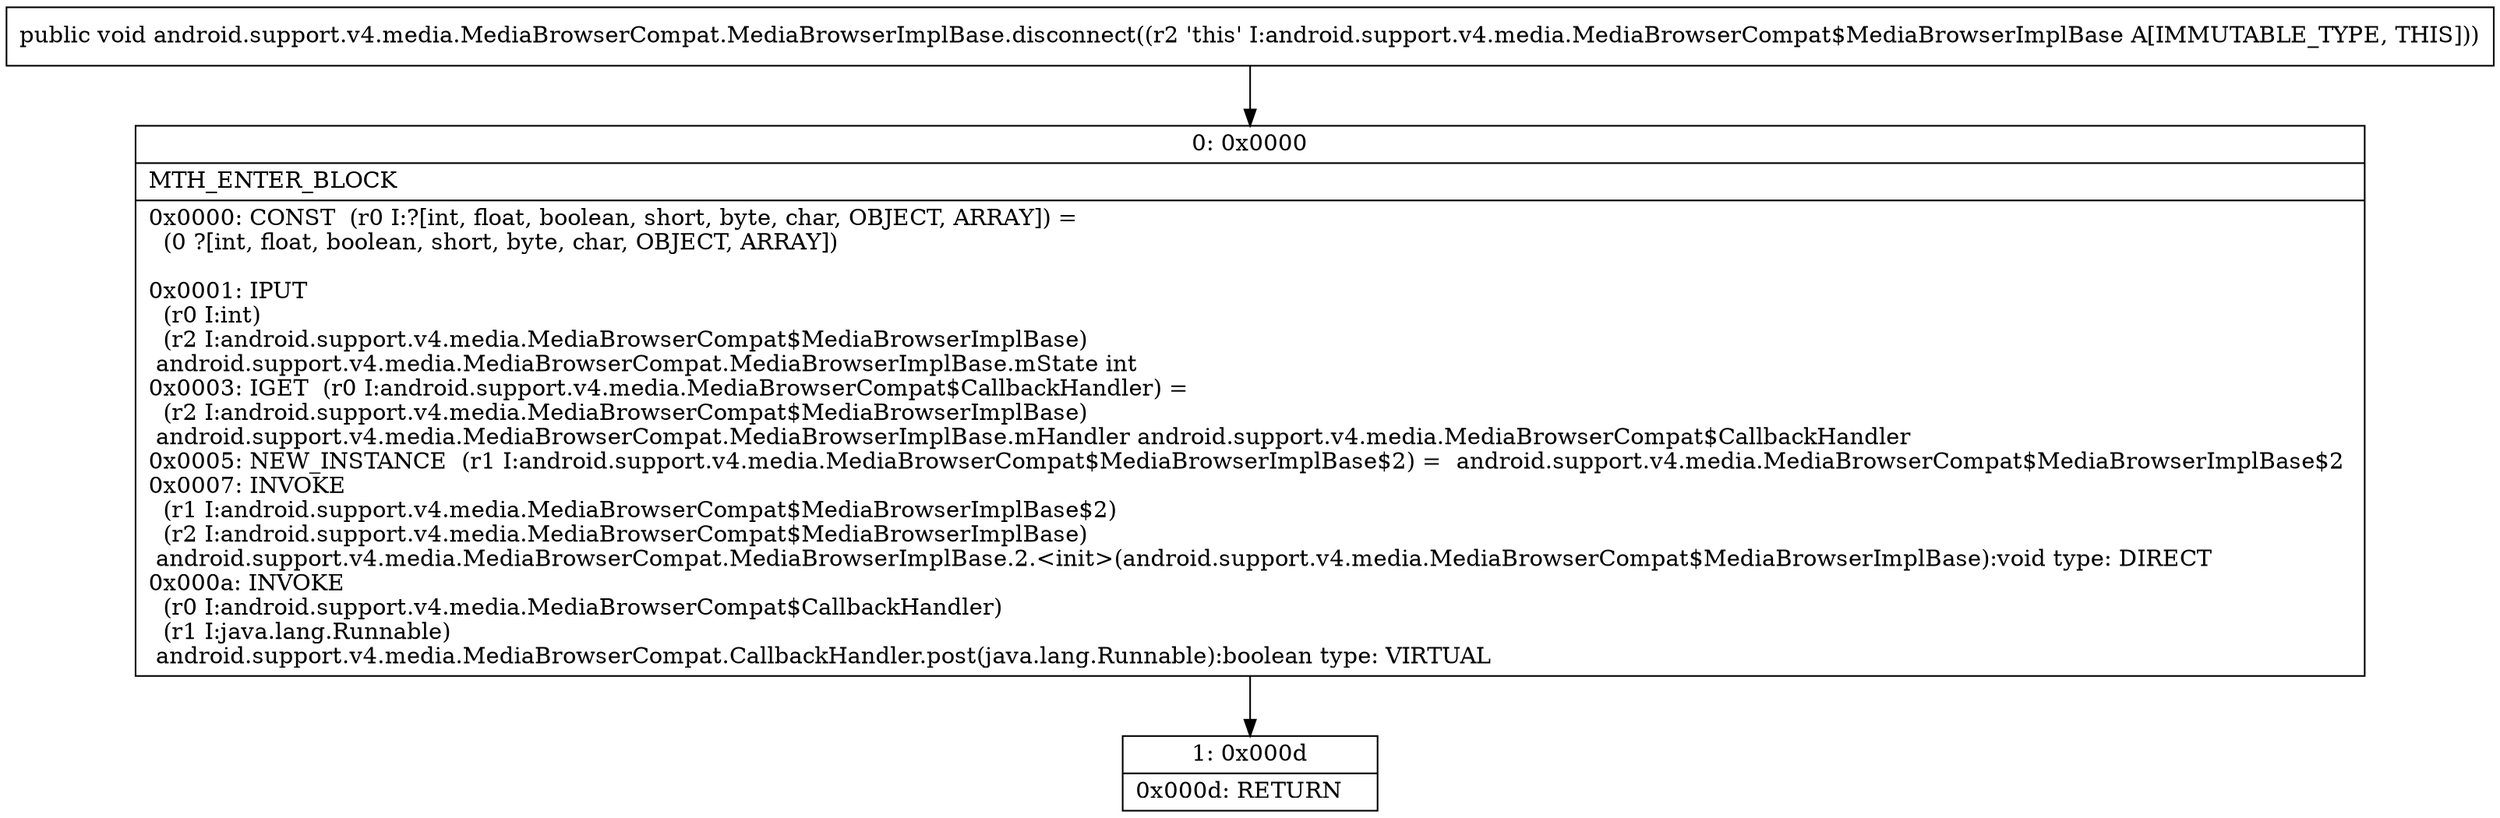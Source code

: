 digraph "CFG forandroid.support.v4.media.MediaBrowserCompat.MediaBrowserImplBase.disconnect()V" {
Node_0 [shape=record,label="{0\:\ 0x0000|MTH_ENTER_BLOCK\l|0x0000: CONST  (r0 I:?[int, float, boolean, short, byte, char, OBJECT, ARRAY]) = \l  (0 ?[int, float, boolean, short, byte, char, OBJECT, ARRAY])\l \l0x0001: IPUT  \l  (r0 I:int)\l  (r2 I:android.support.v4.media.MediaBrowserCompat$MediaBrowserImplBase)\l android.support.v4.media.MediaBrowserCompat.MediaBrowserImplBase.mState int \l0x0003: IGET  (r0 I:android.support.v4.media.MediaBrowserCompat$CallbackHandler) = \l  (r2 I:android.support.v4.media.MediaBrowserCompat$MediaBrowserImplBase)\l android.support.v4.media.MediaBrowserCompat.MediaBrowserImplBase.mHandler android.support.v4.media.MediaBrowserCompat$CallbackHandler \l0x0005: NEW_INSTANCE  (r1 I:android.support.v4.media.MediaBrowserCompat$MediaBrowserImplBase$2) =  android.support.v4.media.MediaBrowserCompat$MediaBrowserImplBase$2 \l0x0007: INVOKE  \l  (r1 I:android.support.v4.media.MediaBrowserCompat$MediaBrowserImplBase$2)\l  (r2 I:android.support.v4.media.MediaBrowserCompat$MediaBrowserImplBase)\l android.support.v4.media.MediaBrowserCompat.MediaBrowserImplBase.2.\<init\>(android.support.v4.media.MediaBrowserCompat$MediaBrowserImplBase):void type: DIRECT \l0x000a: INVOKE  \l  (r0 I:android.support.v4.media.MediaBrowserCompat$CallbackHandler)\l  (r1 I:java.lang.Runnable)\l android.support.v4.media.MediaBrowserCompat.CallbackHandler.post(java.lang.Runnable):boolean type: VIRTUAL \l}"];
Node_1 [shape=record,label="{1\:\ 0x000d|0x000d: RETURN   \l}"];
MethodNode[shape=record,label="{public void android.support.v4.media.MediaBrowserCompat.MediaBrowserImplBase.disconnect((r2 'this' I:android.support.v4.media.MediaBrowserCompat$MediaBrowserImplBase A[IMMUTABLE_TYPE, THIS])) }"];
MethodNode -> Node_0;
Node_0 -> Node_1;
}

